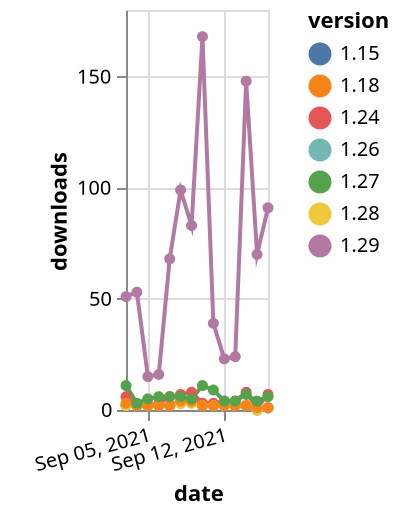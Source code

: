 {"$schema": "https://vega.github.io/schema/vega-lite/v5.json", "description": "A simple bar chart with embedded data.", "data": {"values": [{"date": "2021-09-03", "total": 5910, "delta": 2, "version": "1.15"}, {"date": "2021-09-04", "total": 5912, "delta": 2, "version": "1.15"}, {"date": "2021-09-05", "total": 5914, "delta": 2, "version": "1.15"}, {"date": "2021-09-06", "total": 5916, "delta": 2, "version": "1.15"}, {"date": "2021-09-07", "total": 5918, "delta": 2, "version": "1.15"}, {"date": "2021-09-08", "total": 5922, "delta": 4, "version": "1.15"}, {"date": "2021-09-09", "total": 5926, "delta": 4, "version": "1.15"}, {"date": "2021-09-10", "total": 5928, "delta": 2, "version": "1.15"}, {"date": "2021-09-11", "total": 5930, "delta": 2, "version": "1.15"}, {"date": "2021-09-12", "total": 5932, "delta": 2, "version": "1.15"}, {"date": "2021-09-13", "total": 5934, "delta": 2, "version": "1.15"}, {"date": "2021-09-14", "total": 5936, "delta": 2, "version": "1.15"}, {"date": "2021-09-15", "total": 5936, "delta": 0, "version": "1.15"}, {"date": "2021-09-16", "total": 5937, "delta": 1, "version": "1.15"}, {"date": "2021-09-03", "total": 9078, "delta": 2, "version": "1.26"}, {"date": "2021-09-04", "total": 9080, "delta": 2, "version": "1.26"}, {"date": "2021-09-05", "total": 9082, "delta": 2, "version": "1.26"}, {"date": "2021-09-06", "total": 9084, "delta": 2, "version": "1.26"}, {"date": "2021-09-07", "total": 9086, "delta": 2, "version": "1.26"}, {"date": "2021-09-08", "total": 9089, "delta": 3, "version": "1.26"}, {"date": "2021-09-09", "total": 9093, "delta": 4, "version": "1.26"}, {"date": "2021-09-10", "total": 9095, "delta": 2, "version": "1.26"}, {"date": "2021-09-11", "total": 9097, "delta": 2, "version": "1.26"}, {"date": "2021-09-12", "total": 9099, "delta": 2, "version": "1.26"}, {"date": "2021-09-13", "total": 9101, "delta": 2, "version": "1.26"}, {"date": "2021-09-14", "total": 9103, "delta": 2, "version": "1.26"}, {"date": "2021-09-15", "total": 9103, "delta": 0, "version": "1.26"}, {"date": "2021-09-16", "total": 9104, "delta": 1, "version": "1.26"}, {"date": "2021-09-03", "total": 18678, "delta": 6, "version": "1.24"}, {"date": "2021-09-04", "total": 18680, "delta": 2, "version": "1.24"}, {"date": "2021-09-05", "total": 18682, "delta": 2, "version": "1.24"}, {"date": "2021-09-06", "total": 18685, "delta": 3, "version": "1.24"}, {"date": "2021-09-07", "total": 18691, "delta": 6, "version": "1.24"}, {"date": "2021-09-08", "total": 18698, "delta": 7, "version": "1.24"}, {"date": "2021-09-09", "total": 18706, "delta": 8, "version": "1.24"}, {"date": "2021-09-10", "total": 18709, "delta": 3, "version": "1.24"}, {"date": "2021-09-11", "total": 18712, "delta": 3, "version": "1.24"}, {"date": "2021-09-12", "total": 18716, "delta": 4, "version": "1.24"}, {"date": "2021-09-13", "total": 18720, "delta": 4, "version": "1.24"}, {"date": "2021-09-14", "total": 18728, "delta": 8, "version": "1.24"}, {"date": "2021-09-15", "total": 18729, "delta": 1, "version": "1.24"}, {"date": "2021-09-16", "total": 18736, "delta": 7, "version": "1.24"}, {"date": "2021-09-03", "total": 2534, "delta": 2, "version": "1.28"}, {"date": "2021-09-04", "total": 2536, "delta": 2, "version": "1.28"}, {"date": "2021-09-05", "total": 2538, "delta": 2, "version": "1.28"}, {"date": "2021-09-06", "total": 2540, "delta": 2, "version": "1.28"}, {"date": "2021-09-07", "total": 2542, "delta": 2, "version": "1.28"}, {"date": "2021-09-08", "total": 2545, "delta": 3, "version": "1.28"}, {"date": "2021-09-09", "total": 2548, "delta": 3, "version": "1.28"}, {"date": "2021-09-10", "total": 2550, "delta": 2, "version": "1.28"}, {"date": "2021-09-11", "total": 2552, "delta": 2, "version": "1.28"}, {"date": "2021-09-12", "total": 2554, "delta": 2, "version": "1.28"}, {"date": "2021-09-13", "total": 2556, "delta": 2, "version": "1.28"}, {"date": "2021-09-14", "total": 2558, "delta": 2, "version": "1.28"}, {"date": "2021-09-15", "total": 2558, "delta": 0, "version": "1.28"}, {"date": "2021-09-16", "total": 2559, "delta": 1, "version": "1.28"}, {"date": "2021-09-03", "total": 62239, "delta": 51, "version": "1.29"}, {"date": "2021-09-04", "total": 62292, "delta": 53, "version": "1.29"}, {"date": "2021-09-05", "total": 62307, "delta": 15, "version": "1.29"}, {"date": "2021-09-06", "total": 62323, "delta": 16, "version": "1.29"}, {"date": "2021-09-07", "total": 62391, "delta": 68, "version": "1.29"}, {"date": "2021-09-08", "total": 62490, "delta": 99, "version": "1.29"}, {"date": "2021-09-09", "total": 62573, "delta": 83, "version": "1.29"}, {"date": "2021-09-10", "total": 62741, "delta": 168, "version": "1.29"}, {"date": "2021-09-11", "total": 62780, "delta": 39, "version": "1.29"}, {"date": "2021-09-12", "total": 62803, "delta": 23, "version": "1.29"}, {"date": "2021-09-13", "total": 62827, "delta": 24, "version": "1.29"}, {"date": "2021-09-14", "total": 62975, "delta": 148, "version": "1.29"}, {"date": "2021-09-15", "total": 63045, "delta": 70, "version": "1.29"}, {"date": "2021-09-16", "total": 63136, "delta": 91, "version": "1.29"}, {"date": "2021-09-03", "total": 19020, "delta": 3, "version": "1.18"}, {"date": "2021-09-04", "total": 19022, "delta": 2, "version": "1.18"}, {"date": "2021-09-05", "total": 19024, "delta": 2, "version": "1.18"}, {"date": "2021-09-06", "total": 19026, "delta": 2, "version": "1.18"}, {"date": "2021-09-07", "total": 19028, "delta": 2, "version": "1.18"}, {"date": "2021-09-08", "total": 19032, "delta": 4, "version": "1.18"}, {"date": "2021-09-09", "total": 19036, "delta": 4, "version": "1.18"}, {"date": "2021-09-10", "total": 19038, "delta": 2, "version": "1.18"}, {"date": "2021-09-11", "total": 19040, "delta": 2, "version": "1.18"}, {"date": "2021-09-12", "total": 19042, "delta": 2, "version": "1.18"}, {"date": "2021-09-13", "total": 19044, "delta": 2, "version": "1.18"}, {"date": "2021-09-14", "total": 19046, "delta": 2, "version": "1.18"}, {"date": "2021-09-15", "total": 19047, "delta": 1, "version": "1.18"}, {"date": "2021-09-16", "total": 19048, "delta": 1, "version": "1.18"}, {"date": "2021-09-03", "total": 19597, "delta": 11, "version": "1.27"}, {"date": "2021-09-04", "total": 19600, "delta": 3, "version": "1.27"}, {"date": "2021-09-05", "total": 19605, "delta": 5, "version": "1.27"}, {"date": "2021-09-06", "total": 19611, "delta": 6, "version": "1.27"}, {"date": "2021-09-07", "total": 19617, "delta": 6, "version": "1.27"}, {"date": "2021-09-08", "total": 19623, "delta": 6, "version": "1.27"}, {"date": "2021-09-09", "total": 19628, "delta": 5, "version": "1.27"}, {"date": "2021-09-10", "total": 19639, "delta": 11, "version": "1.27"}, {"date": "2021-09-11", "total": 19648, "delta": 9, "version": "1.27"}, {"date": "2021-09-12", "total": 19652, "delta": 4, "version": "1.27"}, {"date": "2021-09-13", "total": 19656, "delta": 4, "version": "1.27"}, {"date": "2021-09-14", "total": 19663, "delta": 7, "version": "1.27"}, {"date": "2021-09-15", "total": 19667, "delta": 4, "version": "1.27"}, {"date": "2021-09-16", "total": 19673, "delta": 6, "version": "1.27"}]}, "width": "container", "mark": {"type": "line", "point": {"filled": true}}, "encoding": {"x": {"field": "date", "type": "temporal", "timeUnit": "yearmonthdate", "title": "date", "axis": {"labelAngle": -15}}, "y": {"field": "delta", "type": "quantitative", "title": "downloads"}, "color": {"field": "version", "type": "nominal"}, "tooltip": {"field": "delta"}}}